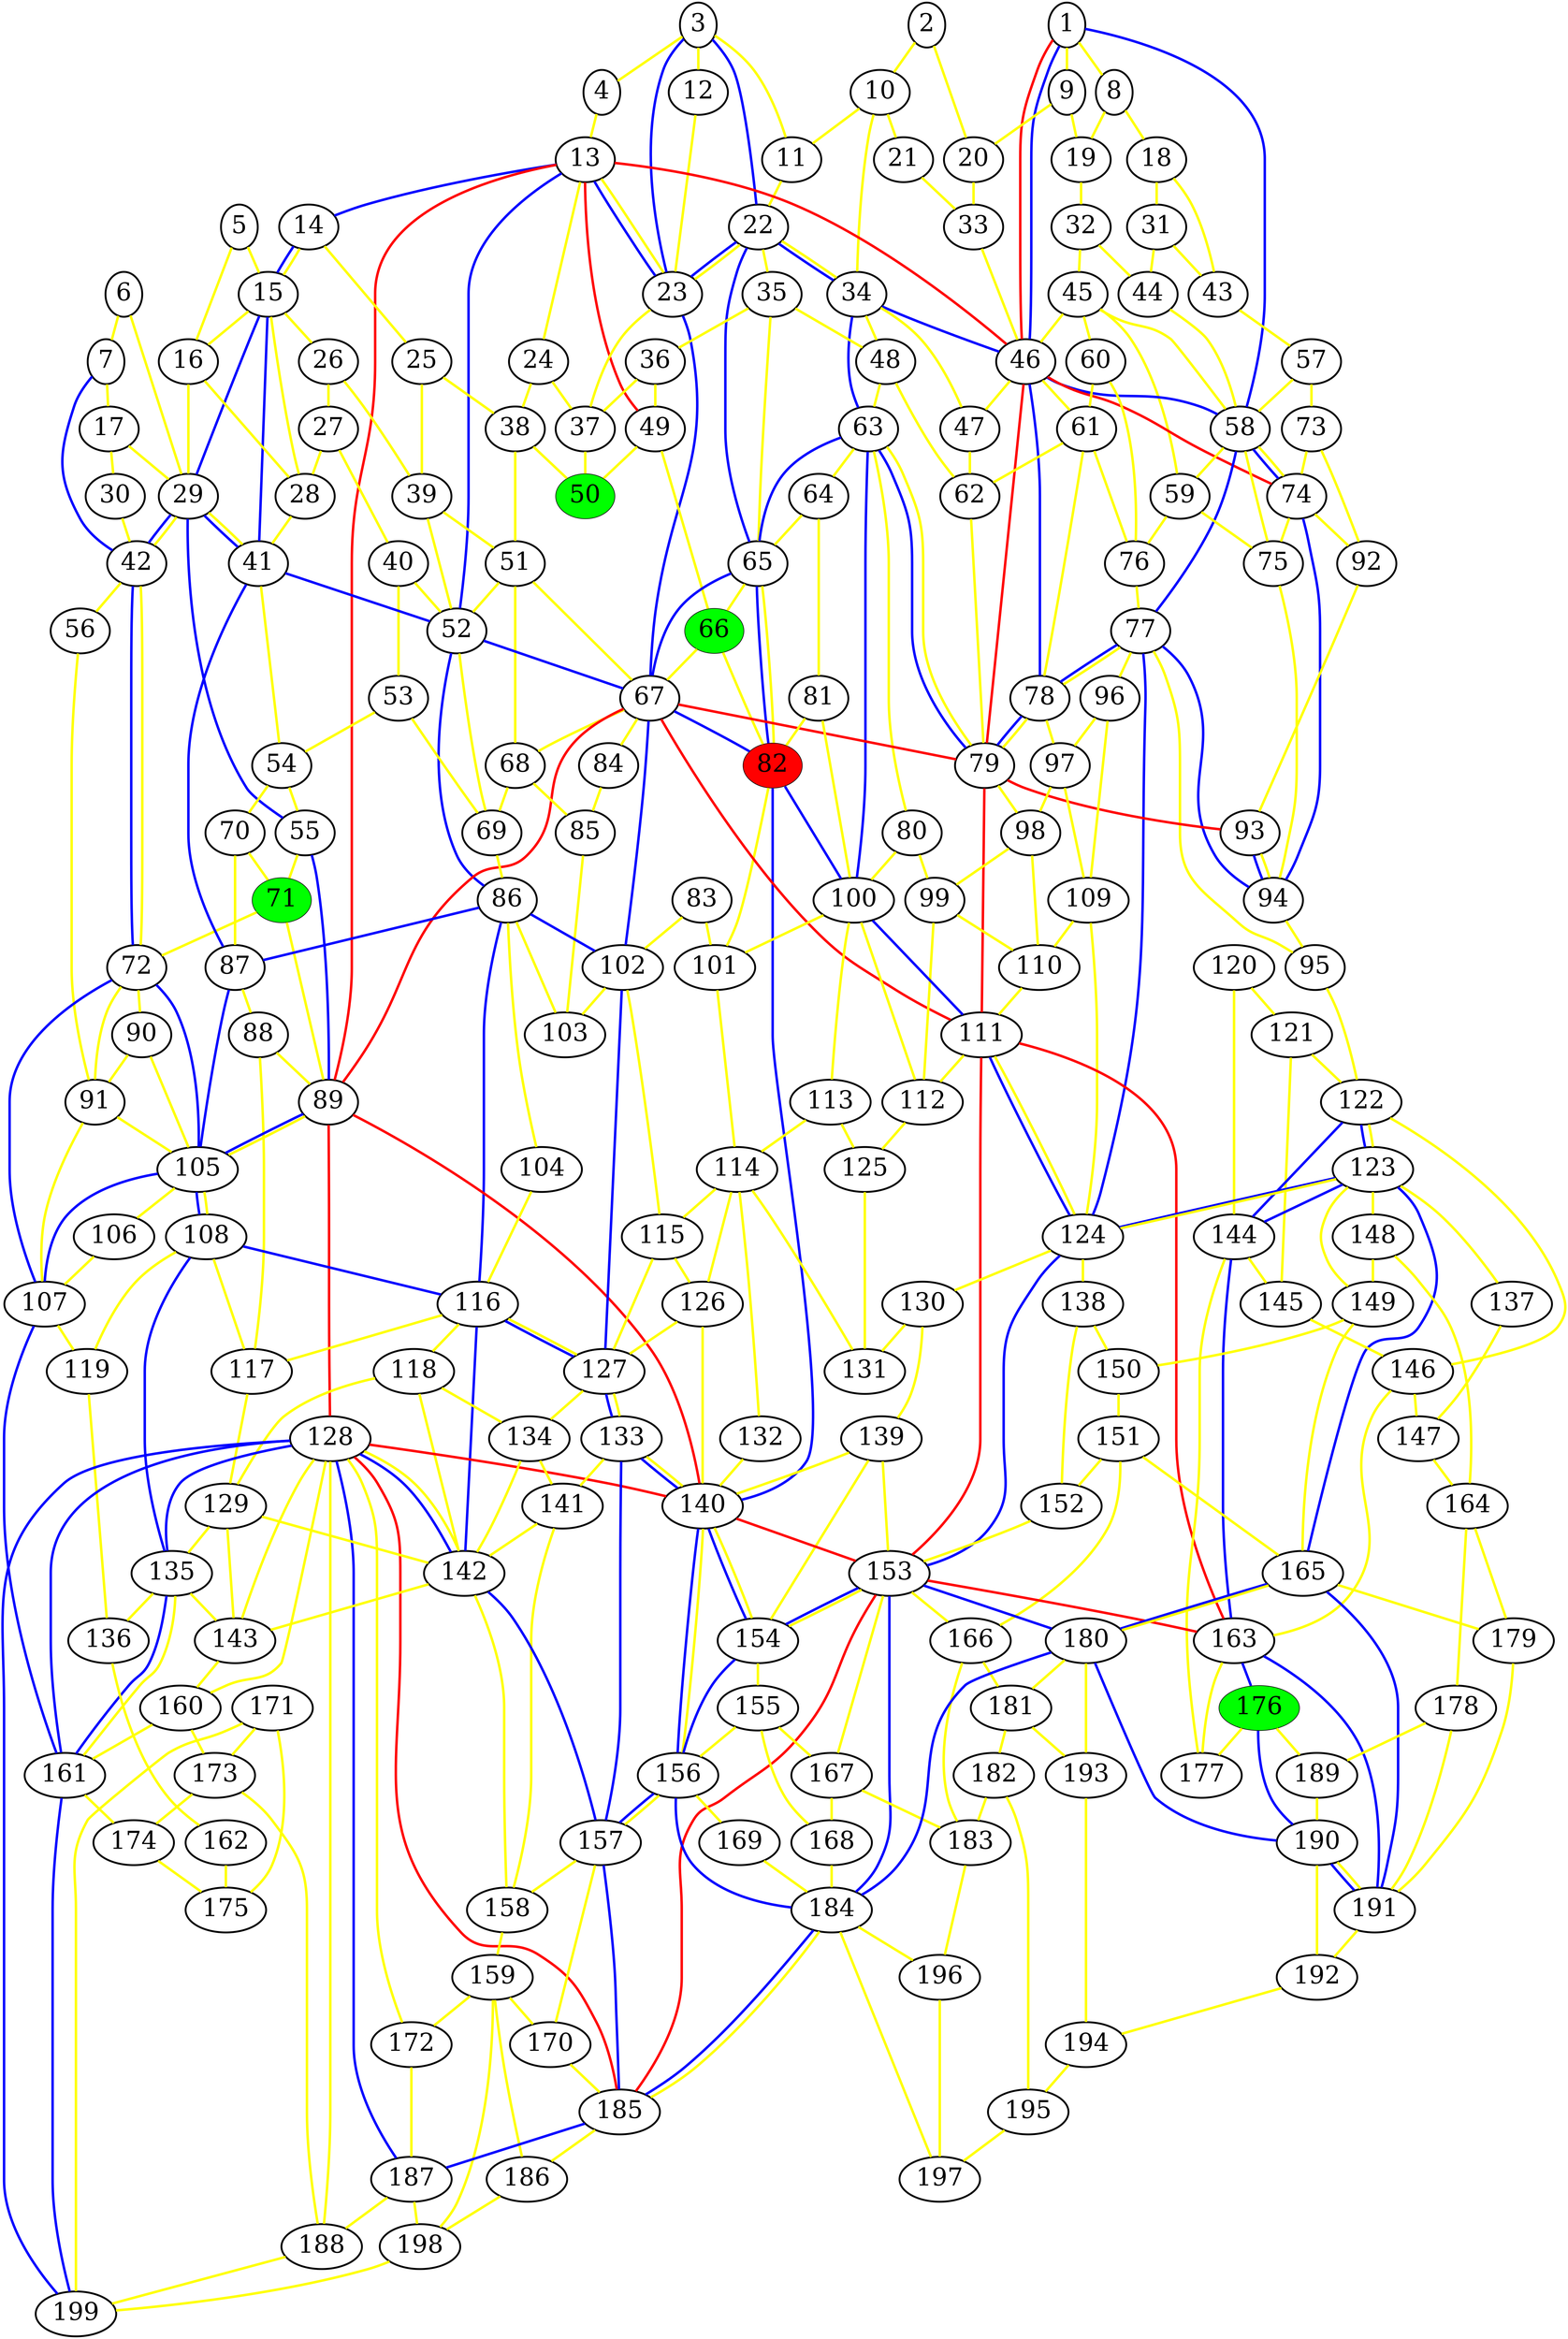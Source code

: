 graph london_graph {
82 [fillcolor=red, fontsize=40, pendwidth=3, style=filled];
50 [fillcolor=green, fontsize=40, pendwidth=3, style=filled];
176 [fillcolor=green, fontsize=40, pendwidth=3, style=filled];
71 [fillcolor=green, fontsize=40, pendwidth=3, style=filled];
66 [fillcolor=green, fontsize=40, pendwidth=3, style=filled];
1 [fontsize=40, penwidth=3];
2 [fontsize=40, penwidth=3];
3 [fontsize=40, penwidth=3];
4 [fontsize=40, penwidth=3];
5 [fontsize=40, penwidth=3];
6 [fontsize=40, penwidth=3];
7 [fontsize=40, penwidth=3];
8 [fontsize=40, penwidth=3];
9 [fontsize=40, penwidth=3];
10 [fontsize=40, penwidth=3];
11 [fontsize=40, penwidth=3];
12 [fontsize=40, penwidth=3];
13 [fontsize=40, penwidth=3];
14 [fontsize=40, penwidth=3];
15 [fontsize=40, penwidth=3];
16 [fontsize=40, penwidth=3];
17 [fontsize=40, penwidth=3];
18 [fontsize=40, penwidth=3];
19 [fontsize=40, penwidth=3];
20 [fontsize=40, penwidth=3];
21 [fontsize=40, penwidth=3];
22 [fontsize=40, penwidth=3];
23 [fontsize=40, penwidth=3];
24 [fontsize=40, penwidth=3];
25 [fontsize=40, penwidth=3];
26 [fontsize=40, penwidth=3];
27 [fontsize=40, penwidth=3];
28 [fontsize=40, penwidth=3];
29 [fontsize=40, penwidth=3];
30 [fontsize=40, penwidth=3];
31 [fontsize=40, penwidth=3];
32 [fontsize=40, penwidth=3];
33 [fontsize=40, penwidth=3];
34 [fontsize=40, penwidth=3];
35 [fontsize=40, penwidth=3];
36 [fontsize=40, penwidth=3];
37 [fontsize=40, penwidth=3];
38 [fontsize=40, penwidth=3];
39 [fontsize=40, penwidth=3];
40 [fontsize=40, penwidth=3];
41 [fontsize=40, penwidth=3];
42 [fontsize=40, penwidth=3];
43 [fontsize=40, penwidth=3];
44 [fontsize=40, penwidth=3];
45 [fontsize=40, penwidth=3];
46 [fontsize=40, penwidth=3];
47 [fontsize=40, penwidth=3];
48 [fontsize=40, penwidth=3];
49 [fontsize=40, penwidth=3];
51 [fontsize=40, penwidth=3];
52 [fontsize=40, penwidth=3];
53 [fontsize=40, penwidth=3];
54 [fontsize=40, penwidth=3];
55 [fontsize=40, penwidth=3];
56 [fontsize=40, penwidth=3];
57 [fontsize=40, penwidth=3];
58 [fontsize=40, penwidth=3];
59 [fontsize=40, penwidth=3];
60 [fontsize=40, penwidth=3];
61 [fontsize=40, penwidth=3];
62 [fontsize=40, penwidth=3];
63 [fontsize=40, penwidth=3];
64 [fontsize=40, penwidth=3];
65 [fontsize=40, penwidth=3];
67 [fontsize=40, penwidth=3];
68 [fontsize=40, penwidth=3];
69 [fontsize=40, penwidth=3];
70 [fontsize=40, penwidth=3];
72 [fontsize=40, penwidth=3];
73 [fontsize=40, penwidth=3];
74 [fontsize=40, penwidth=3];
75 [fontsize=40, penwidth=3];
76 [fontsize=40, penwidth=3];
77 [fontsize=40, penwidth=3];
78 [fontsize=40, penwidth=3];
79 [fontsize=40, penwidth=3];
80 [fontsize=40, penwidth=3];
81 [fontsize=40, penwidth=3];
83 [fontsize=40, penwidth=3];
84 [fontsize=40, penwidth=3];
85 [fontsize=40, penwidth=3];
86 [fontsize=40, penwidth=3];
87 [fontsize=40, penwidth=3];
88 [fontsize=40, penwidth=3];
89 [fontsize=40, penwidth=3];
90 [fontsize=40, penwidth=3];
91 [fontsize=40, penwidth=3];
92 [fontsize=40, penwidth=3];
93 [fontsize=40, penwidth=3];
94 [fontsize=40, penwidth=3];
95 [fontsize=40, penwidth=3];
96 [fontsize=40, penwidth=3];
97 [fontsize=40, penwidth=3];
98 [fontsize=40, penwidth=3];
99 [fontsize=40, penwidth=3];
100 [fontsize=40, penwidth=3];
101 [fontsize=40, penwidth=3];
102 [fontsize=40, penwidth=3];
103 [fontsize=40, penwidth=3];
104 [fontsize=40, penwidth=3];
105 [fontsize=40, penwidth=3];
106 [fontsize=40, penwidth=3];
107 [fontsize=40, penwidth=3];
108 [fontsize=40, penwidth=3];
109 [fontsize=40, penwidth=3];
110 [fontsize=40, penwidth=3];
111 [fontsize=40, penwidth=3];
112 [fontsize=40, penwidth=3];
113 [fontsize=40, penwidth=3];
114 [fontsize=40, penwidth=3];
115 [fontsize=40, penwidth=3];
116 [fontsize=40, penwidth=3];
117 [fontsize=40, penwidth=3];
118 [fontsize=40, penwidth=3];
119 [fontsize=40, penwidth=3];
120 [fontsize=40, penwidth=3];
121 [fontsize=40, penwidth=3];
122 [fontsize=40, penwidth=3];
123 [fontsize=40, penwidth=3];
124 [fontsize=40, penwidth=3];
125 [fontsize=40, penwidth=3];
126 [fontsize=40, penwidth=3];
127 [fontsize=40, penwidth=3];
128 [fontsize=40, penwidth=3];
129 [fontsize=40, penwidth=3];
130 [fontsize=40, penwidth=3];
131 [fontsize=40, penwidth=3];
132 [fontsize=40, penwidth=3];
133 [fontsize=40, penwidth=3];
134 [fontsize=40, penwidth=3];
135 [fontsize=40, penwidth=3];
136 [fontsize=40, penwidth=3];
137 [fontsize=40, penwidth=3];
138 [fontsize=40, penwidth=3];
139 [fontsize=40, penwidth=3];
140 [fontsize=40, penwidth=3];
141 [fontsize=40, penwidth=3];
142 [fontsize=40, penwidth=3];
143 [fontsize=40, penwidth=3];
144 [fontsize=40, penwidth=3];
145 [fontsize=40, penwidth=3];
146 [fontsize=40, penwidth=3];
147 [fontsize=40, penwidth=3];
148 [fontsize=40, penwidth=3];
149 [fontsize=40, penwidth=3];
150 [fontsize=40, penwidth=3];
151 [fontsize=40, penwidth=3];
152 [fontsize=40, penwidth=3];
153 [fontsize=40, penwidth=3];
154 [fontsize=40, penwidth=3];
155 [fontsize=40, penwidth=3];
156 [fontsize=40, penwidth=3];
157 [fontsize=40, penwidth=3];
158 [fontsize=40, penwidth=3];
159 [fontsize=40, penwidth=3];
160 [fontsize=40, penwidth=3];
161 [fontsize=40, penwidth=3];
162 [fontsize=40, penwidth=3];
163 [fontsize=40, penwidth=3];
164 [fontsize=40, penwidth=3];
165 [fontsize=40, penwidth=3];
166 [fontsize=40, penwidth=3];
167 [fontsize=40, penwidth=3];
168 [fontsize=40, penwidth=3];
169 [fontsize=40, penwidth=3];
170 [fontsize=40, penwidth=3];
171 [fontsize=40, penwidth=3];
172 [fontsize=40, penwidth=3];
173 [fontsize=40, penwidth=3];
174 [fontsize=40, penwidth=3];
175 [fontsize=40, penwidth=3];
177 [fontsize=40, penwidth=3];
178 [fontsize=40, penwidth=3];
179 [fontsize=40, penwidth=3];
180 [fontsize=40, penwidth=3];
181 [fontsize=40, penwidth=3];
182 [fontsize=40, penwidth=3];
183 [fontsize=40, penwidth=3];
184 [fontsize=40, penwidth=3];
185 [fontsize=40, penwidth=3];
186 [fontsize=40, penwidth=3];
187 [fontsize=40, penwidth=3];
188 [fontsize=40, penwidth=3];
189 [fontsize=40, penwidth=3];
190 [fontsize=40, penwidth=3];
191 [fontsize=40, penwidth=3];
192 [fontsize=40, penwidth=3];
193 [fontsize=40, penwidth=3];
194 [fontsize=40, penwidth=3];
195 [fontsize=40, penwidth=3];
196 [fontsize=40, penwidth=3];
197 [fontsize=40, penwidth=3];
198 [fontsize=40, penwidth=3];
199 [fontsize=40, penwidth=3];
1 -- 46  [color=red, penwidth=4];
13 -- 46  [color=red, penwidth=4];
13 -- 49  [color=red, penwidth=4];
13 -- 89  [color=red, penwidth=4];
46 -- 74  [color=red, penwidth=4];
46 -- 79  [color=red, penwidth=4];
67 -- 79  [color=red, penwidth=4];
67 -- 89  [color=red, penwidth=4];
67 -- 111  [color=red, penwidth=4];
79 -- 93  [color=red, penwidth=4];
79 -- 111  [color=red, penwidth=4];
89 -- 128  [color=red, penwidth=4];
89 -- 140  [color=red, penwidth=4];
111 -- 153  [color=red, penwidth=4];
111 -- 163  [color=red, penwidth=4];
128 -- 140  [color=red, penwidth=4];
128 -- 185  [color=red, penwidth=4];
140 -- 153  [color=red, penwidth=4];
153 -- 163  [color=red, penwidth=4];
153 -- 185  [color=red, penwidth=4];
1 -- 46  [color=blue, penwidth=4];
1 -- 58  [color=blue, penwidth=4];
3 -- 22  [color=blue, penwidth=4];
3 -- 23  [color=blue, penwidth=4];
7 -- 42  [color=blue, penwidth=4];
13 -- 14  [color=blue, penwidth=4];
13 -- 23  [color=blue, penwidth=4];
13 -- 52  [color=blue, penwidth=4];
14 -- 15  [color=blue, penwidth=4];
15 -- 29  [color=blue, penwidth=4];
15 -- 41  [color=blue, penwidth=4];
22 -- 23  [color=blue, penwidth=4];
22 -- 34  [color=blue, penwidth=4];
22 -- 65  [color=blue, penwidth=4];
23 -- 67  [color=blue, penwidth=4];
29 -- 41  [color=blue, penwidth=4];
29 -- 42  [color=blue, penwidth=4];
29 -- 55  [color=blue, penwidth=4];
34 -- 46  [color=blue, penwidth=4];
34 -- 63  [color=blue, penwidth=4];
41 -- 52  [color=blue, penwidth=4];
41 -- 87  [color=blue, penwidth=4];
42 -- 72  [color=blue, penwidth=4];
46 -- 58  [color=blue, penwidth=4];
46 -- 78  [color=blue, penwidth=4];
52 -- 67  [color=blue, penwidth=4];
52 -- 86  [color=blue, penwidth=4];
55 -- 89  [color=blue, penwidth=4];
58 -- 74  [color=blue, penwidth=4];
58 -- 77  [color=blue, penwidth=4];
63 -- 65  [color=blue, penwidth=4];
63 -- 79  [color=blue, penwidth=4];
63 -- 100  [color=blue, penwidth=4];
65 -- 67  [color=blue, penwidth=4];
65 -- 82  [color=blue, penwidth=4];
67 -- 82  [color=blue, penwidth=4];
67 -- 102  [color=blue, penwidth=4];
72 -- 105  [color=blue, penwidth=4];
72 -- 107  [color=blue, penwidth=4];
74 -- 94  [color=blue, penwidth=4];
77 -- 78  [color=blue, penwidth=4];
77 -- 94  [color=blue, penwidth=4];
77 -- 124  [color=blue, penwidth=4];
78 -- 79  [color=blue, penwidth=4];
82 -- 100  [color=blue, penwidth=4];
82 -- 140  [color=blue, penwidth=4];
86 -- 87  [color=blue, penwidth=4];
86 -- 102  [color=blue, penwidth=4];
86 -- 116  [color=blue, penwidth=4];
87 -- 105  [color=blue, penwidth=4];
89 -- 105  [color=blue, penwidth=4];
93 -- 94  [color=blue, penwidth=4];
100 -- 111  [color=blue, penwidth=4];
102 -- 127  [color=blue, penwidth=4];
105 -- 107  [color=blue, penwidth=4];
105 -- 108  [color=blue, penwidth=4];
107 -- 161  [color=blue, penwidth=4];
108 -- 116  [color=blue, penwidth=4];
108 -- 135  [color=blue, penwidth=4];
111 -- 124  [color=blue, penwidth=4];
116 -- 127  [color=blue, penwidth=4];
116 -- 142  [color=blue, penwidth=4];
122 -- 123  [color=blue, penwidth=4];
122 -- 144  [color=blue, penwidth=4];
123 -- 124  [color=blue, penwidth=4];
123 -- 144  [color=blue, penwidth=4];
123 -- 165  [color=blue, penwidth=4];
124 -- 153  [color=blue, penwidth=4];
127 -- 133  [color=blue, penwidth=4];
128 -- 135  [color=blue, penwidth=4];
128 -- 142  [color=blue, penwidth=4];
128 -- 161  [color=blue, penwidth=4];
128 -- 187  [color=blue, penwidth=4];
128 -- 199  [color=blue, penwidth=4];
133 -- 140  [color=blue, penwidth=4];
133 -- 157  [color=blue, penwidth=4];
135 -- 161  [color=blue, penwidth=4];
140 -- 154  [color=blue, penwidth=4];
140 -- 156  [color=blue, penwidth=4];
142 -- 157  [color=blue, penwidth=4];
144 -- 163  [color=blue, penwidth=4];
153 -- 154  [color=blue, penwidth=4];
153 -- 180  [color=blue, penwidth=4];
153 -- 184  [color=blue, penwidth=4];
154 -- 156  [color=blue, penwidth=4];
156 -- 157  [color=blue, penwidth=4];
156 -- 184  [color=blue, penwidth=4];
157 -- 185  [color=blue, penwidth=4];
161 -- 199  [color=blue, penwidth=4];
163 -- 176  [color=blue, penwidth=4];
163 -- 191  [color=blue, penwidth=4];
165 -- 180  [color=blue, penwidth=4];
165 -- 191  [color=blue, penwidth=4];
176 -- 190  [color=blue, penwidth=4];
180 -- 184  [color=blue, penwidth=4];
180 -- 190  [color=blue, penwidth=4];
184 -- 185  [color=blue, penwidth=4];
185 -- 187  [color=blue, penwidth=4];
190 -- 191  [color=blue, penwidth=4];
1 -- 8  [color=yellow, penwidth=4];
1 -- 9  [color=yellow, penwidth=4];
2 -- 10  [color=yellow, penwidth=4];
2 -- 20  [color=yellow, penwidth=4];
3 -- 4  [color=yellow, penwidth=4];
3 -- 11  [color=yellow, penwidth=4];
3 -- 12  [color=yellow, penwidth=4];
4 -- 13  [color=yellow, penwidth=4];
5 -- 15  [color=yellow, penwidth=4];
5 -- 16  [color=yellow, penwidth=4];
6 -- 7  [color=yellow, penwidth=4];
6 -- 29  [color=yellow, penwidth=4];
7 -- 17  [color=yellow, penwidth=4];
8 -- 18  [color=yellow, penwidth=4];
8 -- 19  [color=yellow, penwidth=4];
9 -- 19  [color=yellow, penwidth=4];
9 -- 20  [color=yellow, penwidth=4];
10 -- 11  [color=yellow, penwidth=4];
10 -- 21  [color=yellow, penwidth=4];
10 -- 34  [color=yellow, penwidth=4];
11 -- 22  [color=yellow, penwidth=4];
12 -- 23  [color=yellow, penwidth=4];
13 -- 23  [color=yellow, penwidth=4];
13 -- 24  [color=yellow, penwidth=4];
14 -- 15  [color=yellow, penwidth=4];
14 -- 25  [color=yellow, penwidth=4];
15 -- 16  [color=yellow, penwidth=4];
15 -- 26  [color=yellow, penwidth=4];
15 -- 28  [color=yellow, penwidth=4];
16 -- 28  [color=yellow, penwidth=4];
16 -- 29  [color=yellow, penwidth=4];
17 -- 29  [color=yellow, penwidth=4];
17 -- 30  [color=yellow, penwidth=4];
18 -- 31  [color=yellow, penwidth=4];
18 -- 43  [color=yellow, penwidth=4];
19 -- 32  [color=yellow, penwidth=4];
20 -- 33  [color=yellow, penwidth=4];
21 -- 33  [color=yellow, penwidth=4];
22 -- 23  [color=yellow, penwidth=4];
22 -- 34  [color=yellow, penwidth=4];
22 -- 35  [color=yellow, penwidth=4];
23 -- 37  [color=yellow, penwidth=4];
24 -- 37  [color=yellow, penwidth=4];
24 -- 38  [color=yellow, penwidth=4];
25 -- 38  [color=yellow, penwidth=4];
25 -- 39  [color=yellow, penwidth=4];
26 -- 27  [color=yellow, penwidth=4];
26 -- 39  [color=yellow, penwidth=4];
27 -- 28  [color=yellow, penwidth=4];
27 -- 40  [color=yellow, penwidth=4];
28 -- 41  [color=yellow, penwidth=4];
29 -- 41  [color=yellow, penwidth=4];
29 -- 42  [color=yellow, penwidth=4];
30 -- 42  [color=yellow, penwidth=4];
31 -- 43  [color=yellow, penwidth=4];
31 -- 44  [color=yellow, penwidth=4];
32 -- 44  [color=yellow, penwidth=4];
32 -- 45  [color=yellow, penwidth=4];
33 -- 46  [color=yellow, penwidth=4];
34 -- 47  [color=yellow, penwidth=4];
34 -- 48  [color=yellow, penwidth=4];
35 -- 36  [color=yellow, penwidth=4];
35 -- 48  [color=yellow, penwidth=4];
35 -- 65  [color=yellow, penwidth=4];
36 -- 37  [color=yellow, penwidth=4];
36 -- 49  [color=yellow, penwidth=4];
37 -- 50  [color=yellow, penwidth=4];
38 -- 50  [color=yellow, penwidth=4];
38 -- 51  [color=yellow, penwidth=4];
39 -- 51  [color=yellow, penwidth=4];
39 -- 52  [color=yellow, penwidth=4];
40 -- 52  [color=yellow, penwidth=4];
40 -- 53  [color=yellow, penwidth=4];
41 -- 54  [color=yellow, penwidth=4];
42 -- 56  [color=yellow, penwidth=4];
42 -- 72  [color=yellow, penwidth=4];
43 -- 57  [color=yellow, penwidth=4];
44 -- 58  [color=yellow, penwidth=4];
45 -- 46  [color=yellow, penwidth=4];
45 -- 58  [color=yellow, penwidth=4];
45 -- 59  [color=yellow, penwidth=4];
45 -- 60  [color=yellow, penwidth=4];
46 -- 47  [color=yellow, penwidth=4];
46 -- 61  [color=yellow, penwidth=4];
47 -- 62  [color=yellow, penwidth=4];
48 -- 62  [color=yellow, penwidth=4];
48 -- 63  [color=yellow, penwidth=4];
49 -- 50  [color=yellow, penwidth=4];
49 -- 66  [color=yellow, penwidth=4];
51 -- 52  [color=yellow, penwidth=4];
51 -- 67  [color=yellow, penwidth=4];
51 -- 68  [color=yellow, penwidth=4];
52 -- 69  [color=yellow, penwidth=4];
53 -- 54  [color=yellow, penwidth=4];
53 -- 69  [color=yellow, penwidth=4];
54 -- 55  [color=yellow, penwidth=4];
54 -- 70  [color=yellow, penwidth=4];
55 -- 71  [color=yellow, penwidth=4];
56 -- 91  [color=yellow, penwidth=4];
57 -- 58  [color=yellow, penwidth=4];
57 -- 73  [color=yellow, penwidth=4];
58 -- 59  [color=yellow, penwidth=4];
58 -- 74  [color=yellow, penwidth=4];
58 -- 75  [color=yellow, penwidth=4];
59 -- 75  [color=yellow, penwidth=4];
59 -- 76  [color=yellow, penwidth=4];
60 -- 61  [color=yellow, penwidth=4];
60 -- 76  [color=yellow, penwidth=4];
61 -- 62  [color=yellow, penwidth=4];
61 -- 76  [color=yellow, penwidth=4];
61 -- 78  [color=yellow, penwidth=4];
62 -- 79  [color=yellow, penwidth=4];
63 -- 64  [color=yellow, penwidth=4];
63 -- 79  [color=yellow, penwidth=4];
63 -- 80  [color=yellow, penwidth=4];
64 -- 65  [color=yellow, penwidth=4];
64 -- 81  [color=yellow, penwidth=4];
65 -- 66  [color=yellow, penwidth=4];
65 -- 82  [color=yellow, penwidth=4];
66 -- 67  [color=yellow, penwidth=4];
66 -- 82  [color=yellow, penwidth=4];
67 -- 68  [color=yellow, penwidth=4];
67 -- 84  [color=yellow, penwidth=4];
68 -- 69  [color=yellow, penwidth=4];
68 -- 85  [color=yellow, penwidth=4];
69 -- 86  [color=yellow, penwidth=4];
70 -- 71  [color=yellow, penwidth=4];
70 -- 87  [color=yellow, penwidth=4];
71 -- 72  [color=yellow, penwidth=4];
71 -- 89  [color=yellow, penwidth=4];
72 -- 90  [color=yellow, penwidth=4];
72 -- 91  [color=yellow, penwidth=4];
73 -- 74  [color=yellow, penwidth=4];
73 -- 92  [color=yellow, penwidth=4];
74 -- 75  [color=yellow, penwidth=4];
74 -- 92  [color=yellow, penwidth=4];
75 -- 94  [color=yellow, penwidth=4];
76 -- 77  [color=yellow, penwidth=4];
77 -- 78  [color=yellow, penwidth=4];
77 -- 95  [color=yellow, penwidth=4];
77 -- 96  [color=yellow, penwidth=4];
78 -- 79  [color=yellow, penwidth=4];
78 -- 97  [color=yellow, penwidth=4];
79 -- 98  [color=yellow, penwidth=4];
80 -- 99  [color=yellow, penwidth=4];
80 -- 100  [color=yellow, penwidth=4];
81 -- 82  [color=yellow, penwidth=4];
81 -- 100  [color=yellow, penwidth=4];
82 -- 101  [color=yellow, penwidth=4];
83 -- 101  [color=yellow, penwidth=4];
83 -- 102  [color=yellow, penwidth=4];
84 -- 85  [color=yellow, penwidth=4];
85 -- 103  [color=yellow, penwidth=4];
86 -- 103  [color=yellow, penwidth=4];
86 -- 104  [color=yellow, penwidth=4];
87 -- 88  [color=yellow, penwidth=4];
88 -- 89  [color=yellow, penwidth=4];
88 -- 117  [color=yellow, penwidth=4];
89 -- 105  [color=yellow, penwidth=4];
90 -- 91  [color=yellow, penwidth=4];
90 -- 105  [color=yellow, penwidth=4];
91 -- 105  [color=yellow, penwidth=4];
91 -- 107  [color=yellow, penwidth=4];
92 -- 93  [color=yellow, penwidth=4];
93 -- 94  [color=yellow, penwidth=4];
94 -- 95  [color=yellow, penwidth=4];
95 -- 122  [color=yellow, penwidth=4];
96 -- 97  [color=yellow, penwidth=4];
96 -- 109  [color=yellow, penwidth=4];
97 -- 98  [color=yellow, penwidth=4];
97 -- 109  [color=yellow, penwidth=4];
98 -- 99  [color=yellow, penwidth=4];
98 -- 110  [color=yellow, penwidth=4];
99 -- 110  [color=yellow, penwidth=4];
99 -- 112  [color=yellow, penwidth=4];
100 -- 101  [color=yellow, penwidth=4];
100 -- 112  [color=yellow, penwidth=4];
100 -- 113  [color=yellow, penwidth=4];
101 -- 114  [color=yellow, penwidth=4];
102 -- 103  [color=yellow, penwidth=4];
102 -- 115  [color=yellow, penwidth=4];
104 -- 116  [color=yellow, penwidth=4];
105 -- 106  [color=yellow, penwidth=4];
105 -- 108  [color=yellow, penwidth=4];
106 -- 107  [color=yellow, penwidth=4];
107 -- 119  [color=yellow, penwidth=4];
108 -- 117  [color=yellow, penwidth=4];
108 -- 119  [color=yellow, penwidth=4];
109 -- 110  [color=yellow, penwidth=4];
109 -- 124  [color=yellow, penwidth=4];
110 -- 111  [color=yellow, penwidth=4];
111 -- 112  [color=yellow, penwidth=4];
111 -- 124  [color=yellow, penwidth=4];
112 -- 125  [color=yellow, penwidth=4];
113 -- 114  [color=yellow, penwidth=4];
113 -- 125  [color=yellow, penwidth=4];
114 -- 115  [color=yellow, penwidth=4];
114 -- 126  [color=yellow, penwidth=4];
114 -- 131  [color=yellow, penwidth=4];
114 -- 132  [color=yellow, penwidth=4];
115 -- 126  [color=yellow, penwidth=4];
115 -- 127  [color=yellow, penwidth=4];
116 -- 117  [color=yellow, penwidth=4];
116 -- 118  [color=yellow, penwidth=4];
116 -- 127  [color=yellow, penwidth=4];
117 -- 129  [color=yellow, penwidth=4];
118 -- 129  [color=yellow, penwidth=4];
118 -- 134  [color=yellow, penwidth=4];
118 -- 142  [color=yellow, penwidth=4];
119 -- 136  [color=yellow, penwidth=4];
120 -- 121  [color=yellow, penwidth=4];
120 -- 144  [color=yellow, penwidth=4];
121 -- 122  [color=yellow, penwidth=4];
121 -- 145  [color=yellow, penwidth=4];
122 -- 123  [color=yellow, penwidth=4];
122 -- 146  [color=yellow, penwidth=4];
123 -- 124  [color=yellow, penwidth=4];
123 -- 137  [color=yellow, penwidth=4];
123 -- 148  [color=yellow, penwidth=4];
123 -- 149  [color=yellow, penwidth=4];
124 -- 130  [color=yellow, penwidth=4];
124 -- 138  [color=yellow, penwidth=4];
125 -- 131  [color=yellow, penwidth=4];
126 -- 127  [color=yellow, penwidth=4];
126 -- 140  [color=yellow, penwidth=4];
127 -- 133  [color=yellow, penwidth=4];
127 -- 134  [color=yellow, penwidth=4];
128 -- 142  [color=yellow, penwidth=4];
128 -- 143  [color=yellow, penwidth=4];
128 -- 160  [color=yellow, penwidth=4];
128 -- 172  [color=yellow, penwidth=4];
128 -- 188  [color=yellow, penwidth=4];
129 -- 135  [color=yellow, penwidth=4];
129 -- 142  [color=yellow, penwidth=4];
129 -- 143  [color=yellow, penwidth=4];
130 -- 131  [color=yellow, penwidth=4];
130 -- 139  [color=yellow, penwidth=4];
132 -- 140  [color=yellow, penwidth=4];
133 -- 140  [color=yellow, penwidth=4];
133 -- 141  [color=yellow, penwidth=4];
134 -- 141  [color=yellow, penwidth=4];
134 -- 142  [color=yellow, penwidth=4];
135 -- 136  [color=yellow, penwidth=4];
135 -- 143  [color=yellow, penwidth=4];
135 -- 161  [color=yellow, penwidth=4];
136 -- 162  [color=yellow, penwidth=4];
137 -- 147  [color=yellow, penwidth=4];
138 -- 150  [color=yellow, penwidth=4];
138 -- 152  [color=yellow, penwidth=4];
139 -- 140  [color=yellow, penwidth=4];
139 -- 153  [color=yellow, penwidth=4];
139 -- 154  [color=yellow, penwidth=4];
140 -- 154  [color=yellow, penwidth=4];
140 -- 156  [color=yellow, penwidth=4];
141 -- 142  [color=yellow, penwidth=4];
141 -- 158  [color=yellow, penwidth=4];
142 -- 143  [color=yellow, penwidth=4];
142 -- 158  [color=yellow, penwidth=4];
143 -- 160  [color=yellow, penwidth=4];
144 -- 145  [color=yellow, penwidth=4];
144 -- 177  [color=yellow, penwidth=4];
145 -- 146  [color=yellow, penwidth=4];
146 -- 147  [color=yellow, penwidth=4];
146 -- 163  [color=yellow, penwidth=4];
147 -- 164  [color=yellow, penwidth=4];
148 -- 149  [color=yellow, penwidth=4];
148 -- 164  [color=yellow, penwidth=4];
149 -- 150  [color=yellow, penwidth=4];
149 -- 165  [color=yellow, penwidth=4];
150 -- 151  [color=yellow, penwidth=4];
151 -- 152  [color=yellow, penwidth=4];
151 -- 165  [color=yellow, penwidth=4];
151 -- 166  [color=yellow, penwidth=4];
152 -- 153  [color=yellow, penwidth=4];
153 -- 154  [color=yellow, penwidth=4];
153 -- 166  [color=yellow, penwidth=4];
153 -- 167  [color=yellow, penwidth=4];
154 -- 155  [color=yellow, penwidth=4];
155 -- 156  [color=yellow, penwidth=4];
155 -- 167  [color=yellow, penwidth=4];
155 -- 168  [color=yellow, penwidth=4];
156 -- 157  [color=yellow, penwidth=4];
156 -- 169  [color=yellow, penwidth=4];
157 -- 158  [color=yellow, penwidth=4];
157 -- 170  [color=yellow, penwidth=4];
158 -- 159  [color=yellow, penwidth=4];
159 -- 170  [color=yellow, penwidth=4];
159 -- 172  [color=yellow, penwidth=4];
159 -- 186  [color=yellow, penwidth=4];
159 -- 198  [color=yellow, penwidth=4];
160 -- 161  [color=yellow, penwidth=4];
160 -- 173  [color=yellow, penwidth=4];
161 -- 174  [color=yellow, penwidth=4];
162 -- 175  [color=yellow, penwidth=4];
163 -- 177  [color=yellow, penwidth=4];
164 -- 178  [color=yellow, penwidth=4];
164 -- 179  [color=yellow, penwidth=4];
165 -- 179  [color=yellow, penwidth=4];
165 -- 180  [color=yellow, penwidth=4];
166 -- 181  [color=yellow, penwidth=4];
166 -- 183  [color=yellow, penwidth=4];
167 -- 168  [color=yellow, penwidth=4];
167 -- 183  [color=yellow, penwidth=4];
168 -- 184  [color=yellow, penwidth=4];
169 -- 184  [color=yellow, penwidth=4];
170 -- 185  [color=yellow, penwidth=4];
171 -- 173  [color=yellow, penwidth=4];
171 -- 175  [color=yellow, penwidth=4];
171 -- 199  [color=yellow, penwidth=4];
172 -- 187  [color=yellow, penwidth=4];
173 -- 174  [color=yellow, penwidth=4];
173 -- 188  [color=yellow, penwidth=4];
174 -- 175  [color=yellow, penwidth=4];
176 -- 177  [color=yellow, penwidth=4];
176 -- 189  [color=yellow, penwidth=4];
178 -- 189  [color=yellow, penwidth=4];
178 -- 191  [color=yellow, penwidth=4];
179 -- 191  [color=yellow, penwidth=4];
180 -- 181  [color=yellow, penwidth=4];
180 -- 193  [color=yellow, penwidth=4];
181 -- 182  [color=yellow, penwidth=4];
181 -- 193  [color=yellow, penwidth=4];
182 -- 183  [color=yellow, penwidth=4];
182 -- 195  [color=yellow, penwidth=4];
183 -- 196  [color=yellow, penwidth=4];
184 -- 185  [color=yellow, penwidth=4];
184 -- 196  [color=yellow, penwidth=4];
184 -- 197  [color=yellow, penwidth=4];
185 -- 186  [color=yellow, penwidth=4];
186 -- 198  [color=yellow, penwidth=4];
187 -- 188  [color=yellow, penwidth=4];
187 -- 198  [color=yellow, penwidth=4];
188 -- 199  [color=yellow, penwidth=4];
189 -- 190  [color=yellow, penwidth=4];
190 -- 191  [color=yellow, penwidth=4];
190 -- 192  [color=yellow, penwidth=4];
191 -- 192  [color=yellow, penwidth=4];
192 -- 194  [color=yellow, penwidth=4];
193 -- 194  [color=yellow, penwidth=4];
194 -- 195  [color=yellow, penwidth=4];
195 -- 197  [color=yellow, penwidth=4];
196 -- 197  [color=yellow, penwidth=4];
198 -- 199  [color=yellow, penwidth=4];
}
